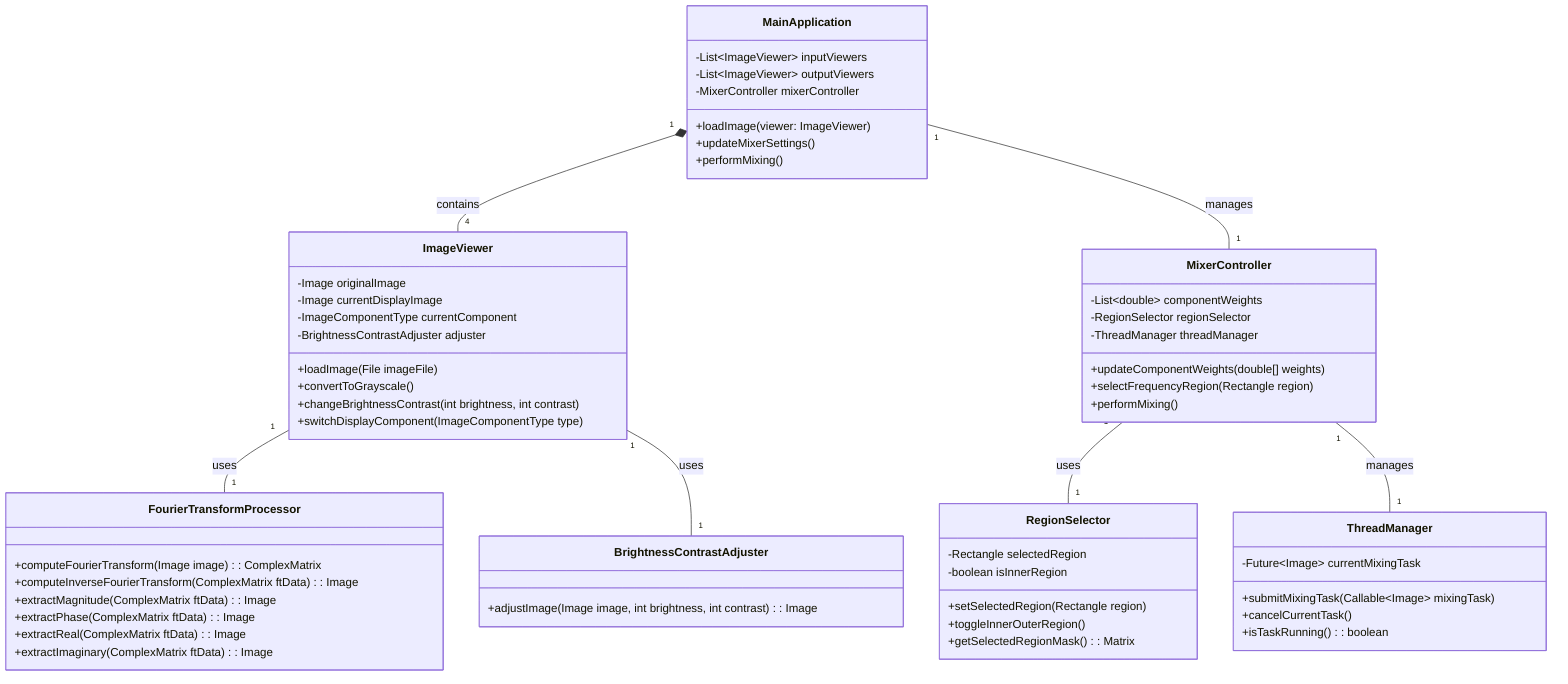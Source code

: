 classDiagram
    class MainApplication {
        -List~ImageViewer~ inputViewers
        -List~ImageViewer~ outputViewers
        -MixerController mixerController
        +loadImage(viewer: ImageViewer)
        +updateMixerSettings()
        +performMixing()
    }

    class ImageViewer {
        -Image originalImage
        -Image currentDisplayImage
        -ImageComponentType currentComponent
        -BrightnessContrastAdjuster adjuster
        +loadImage(File imageFile)
        +convertToGrayscale()
        +changeBrightnessContrast(int brightness, int contrast)
        +switchDisplayComponent(ImageComponentType type)
    }

    class FourierTransformProcessor {
        +computeFourierTransform(Image image) : ComplexMatrix
        +computeInverseFourierTransform(ComplexMatrix ftData) : Image
        +extractMagnitude(ComplexMatrix ftData) : Image
        +extractPhase(ComplexMatrix ftData) : Image
        +extractReal(ComplexMatrix ftData) : Image
        +extractImaginary(ComplexMatrix ftData) : Image
    }

    class MixerController {
        -List~double~ componentWeights
        -RegionSelector regionSelector
        -ThreadManager threadManager
        +updateComponentWeights(double[] weights)
        +selectFrequencyRegion(Rectangle region)
        +performMixing()
    }

    class RegionSelector {
        -Rectangle selectedRegion
        -boolean isInnerRegion
        +setSelectedRegion(Rectangle region)
        +toggleInnerOuterRegion()
        +getSelectedRegionMask() : Matrix
    }

    class ThreadManager {
        -Future~Image~ currentMixingTask
        +submitMixingTask(Callable~Image~ mixingTask)
        +cancelCurrentTask()
        +isTaskRunning() : boolean
    }

    class BrightnessContrastAdjuster {
        +adjustImage(Image image, int brightness, int contrast) : Image
    }

%%    enum ImageComponentType {
%%        ORIGINAL
%%        FT_MAGNITUDE
%%        FT_PHASE
%%        FT_REAL
%%        FT_IMAGINARY
%%    }

    MainApplication "1" *-- "4" ImageViewer : contains
    MainApplication "1" -- "1" MixerController : manages
    ImageViewer "1" -- "1" FourierTransformProcessor : uses
    MixerController "1" -- "1" RegionSelector : uses
    MixerController "1" -- "1" ThreadManager : manages
    ImageViewer "1" -- "1" BrightnessContrastAdjuster : uses